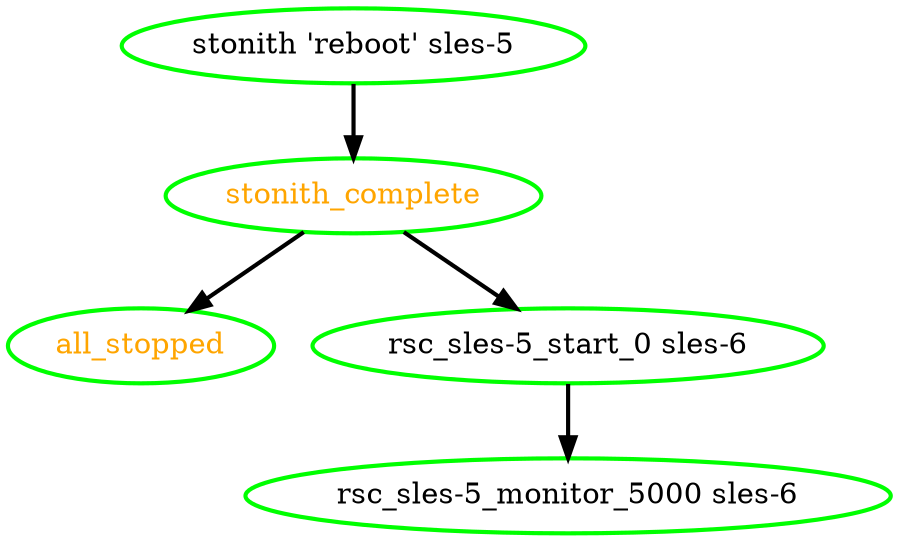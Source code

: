 digraph "g" {
"all_stopped" [ style=bold color="green" fontcolor="orange" ]
"rsc_sles-5_monitor_5000 sles-6" [ style=bold color="green" fontcolor="black" ]
"rsc_sles-5_start_0 sles-6" -> "rsc_sles-5_monitor_5000 sles-6" [ style = bold]
"rsc_sles-5_start_0 sles-6" [ style=bold color="green" fontcolor="black" ]
"stonith 'reboot' sles-5" -> "stonith_complete" [ style = bold]
"stonith 'reboot' sles-5" [ style=bold color="green" fontcolor="black"]
"stonith_complete" -> "all_stopped" [ style = bold]
"stonith_complete" -> "rsc_sles-5_start_0 sles-6" [ style = bold]
"stonith_complete" [ style=bold color="green" fontcolor="orange" ]
}
